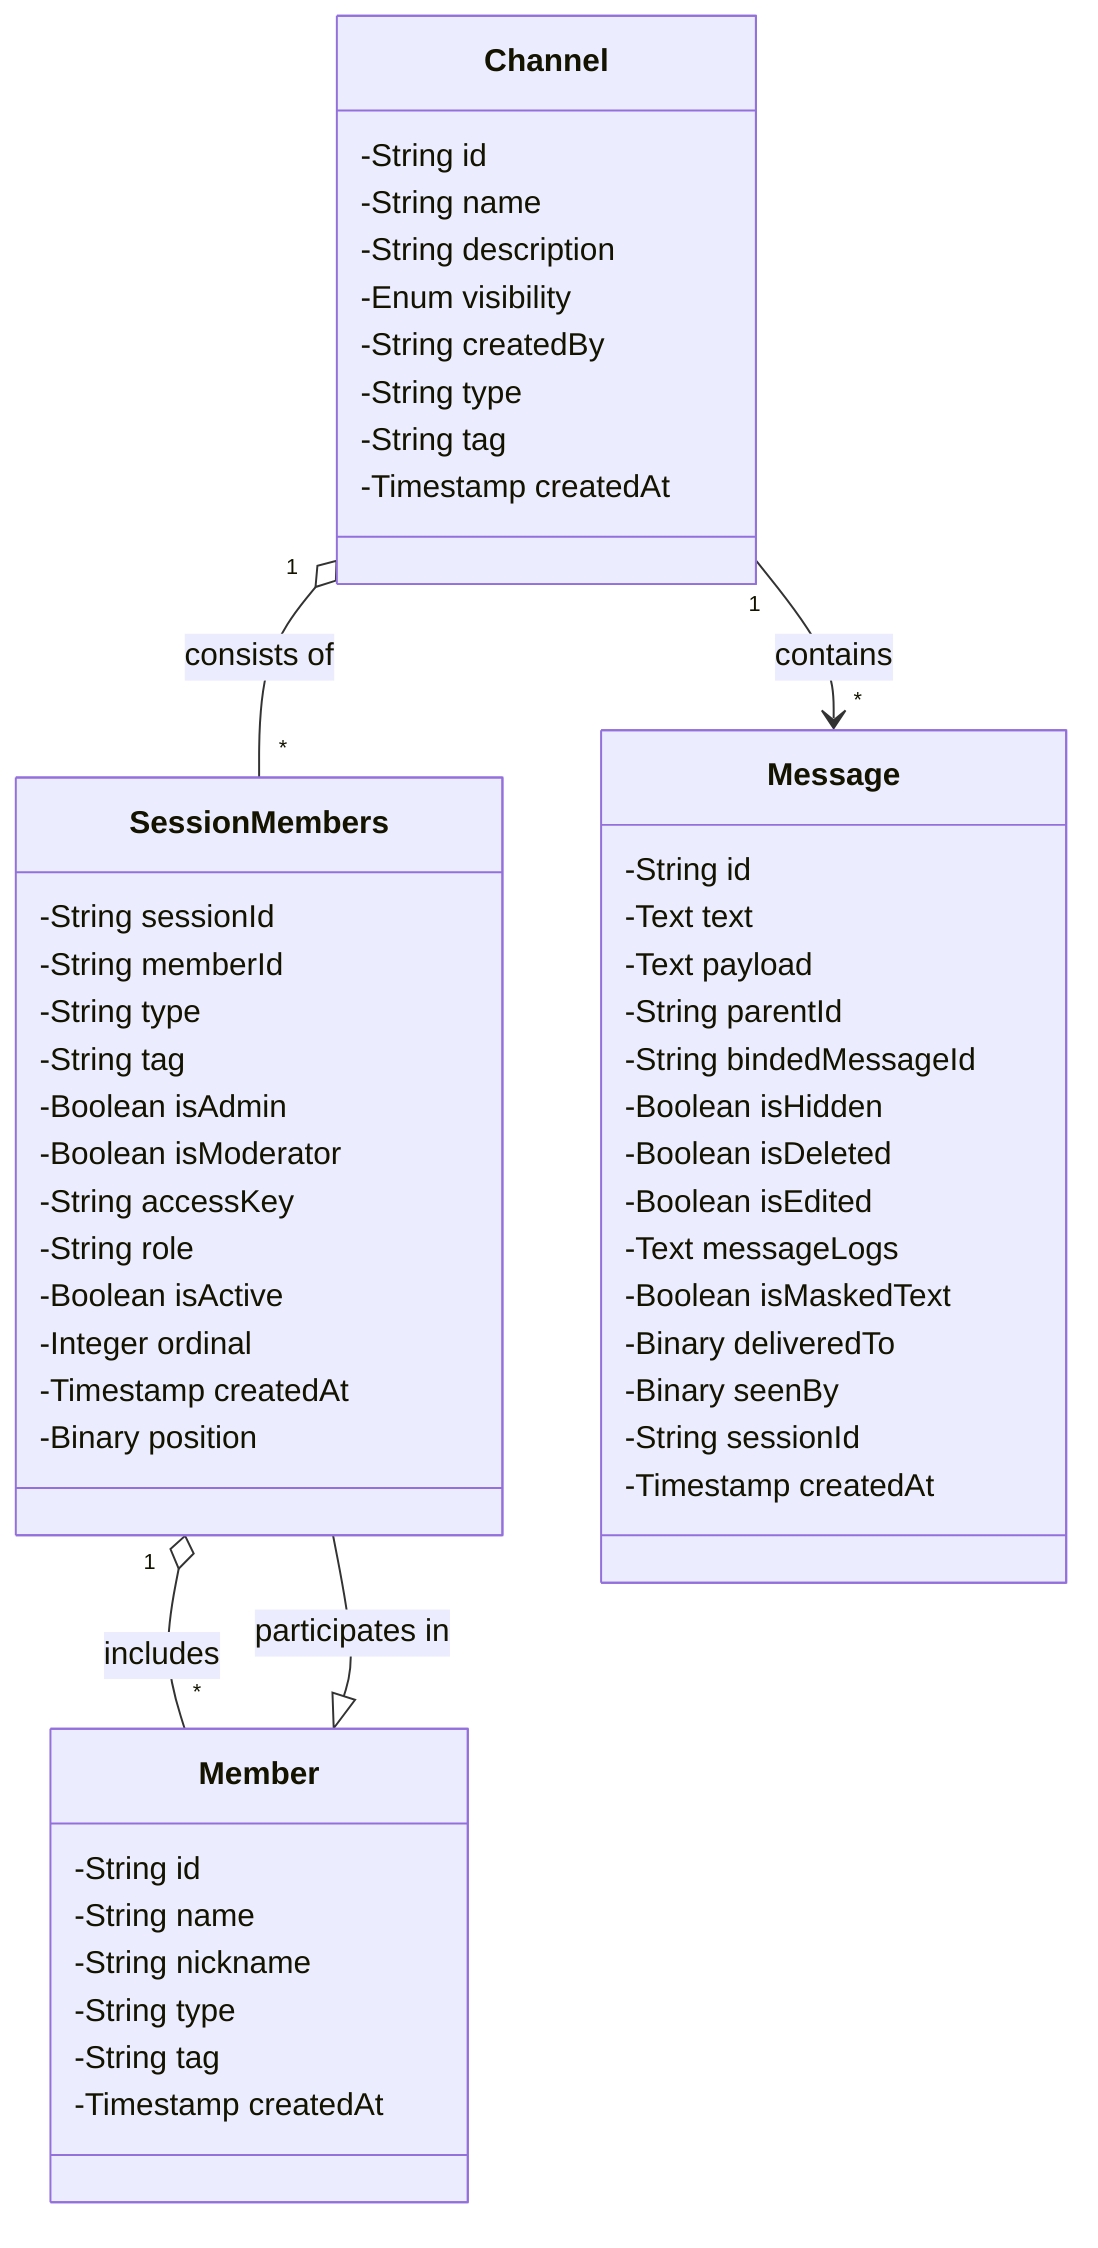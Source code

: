 classDiagram
    class Channel {
        -String id
        -String name
        -String description
        -Enum visibility
        -String createdBy
        -String type
        -String tag
        -Timestamp createdAt
    }

    class Member {
        -String id
        -String name
        -String nickname
        -String type
        -String tag
        -Timestamp createdAt
    }

    class SessionMembers {
        -String sessionId
        -String memberId
        -String type
        -String tag
        -Boolean isAdmin
        -Boolean isModerator
        -String accessKey
        -String role
        -Boolean isActive
        -Integer ordinal
        -Timestamp createdAt
        -Binary position
    }

    class Message {
        -String id
        -Text text
        -Text payload
        -String parentId
        -String bindedMessageId
        -Boolean isHidden
        -Boolean isDeleted
        -Boolean isEdited
        -Text messageLogs
        -Boolean isMaskedText
        -Binary deliveredTo
        -Binary seenBy
        -String sessionId
        -Timestamp createdAt
    }

    Channel "1" o-- "*" SessionMembers : consists of
    SessionMembers "1" o-- "*" Member : includes
    Channel "1" --> "*" Message : contains
    Member <|-- SessionMembers : participates in